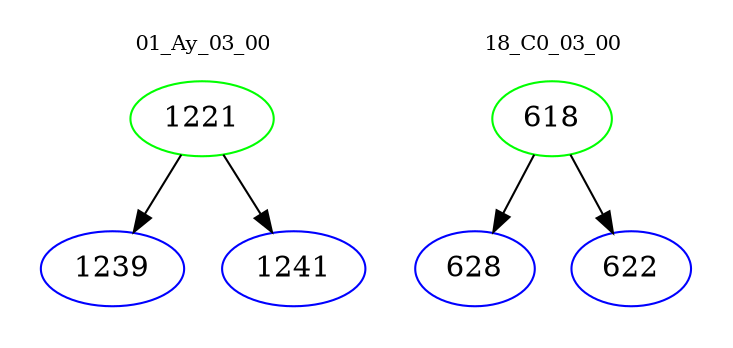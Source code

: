 digraph{
subgraph cluster_0 {
color = white
label = "01_Ay_03_00";
fontsize=10;
T0_1221 [label="1221", color="green"]
T0_1221 -> T0_1239 [color="black"]
T0_1239 [label="1239", color="blue"]
T0_1221 -> T0_1241 [color="black"]
T0_1241 [label="1241", color="blue"]
}
subgraph cluster_1 {
color = white
label = "18_C0_03_00";
fontsize=10;
T1_618 [label="618", color="green"]
T1_618 -> T1_628 [color="black"]
T1_628 [label="628", color="blue"]
T1_618 -> T1_622 [color="black"]
T1_622 [label="622", color="blue"]
}
}
